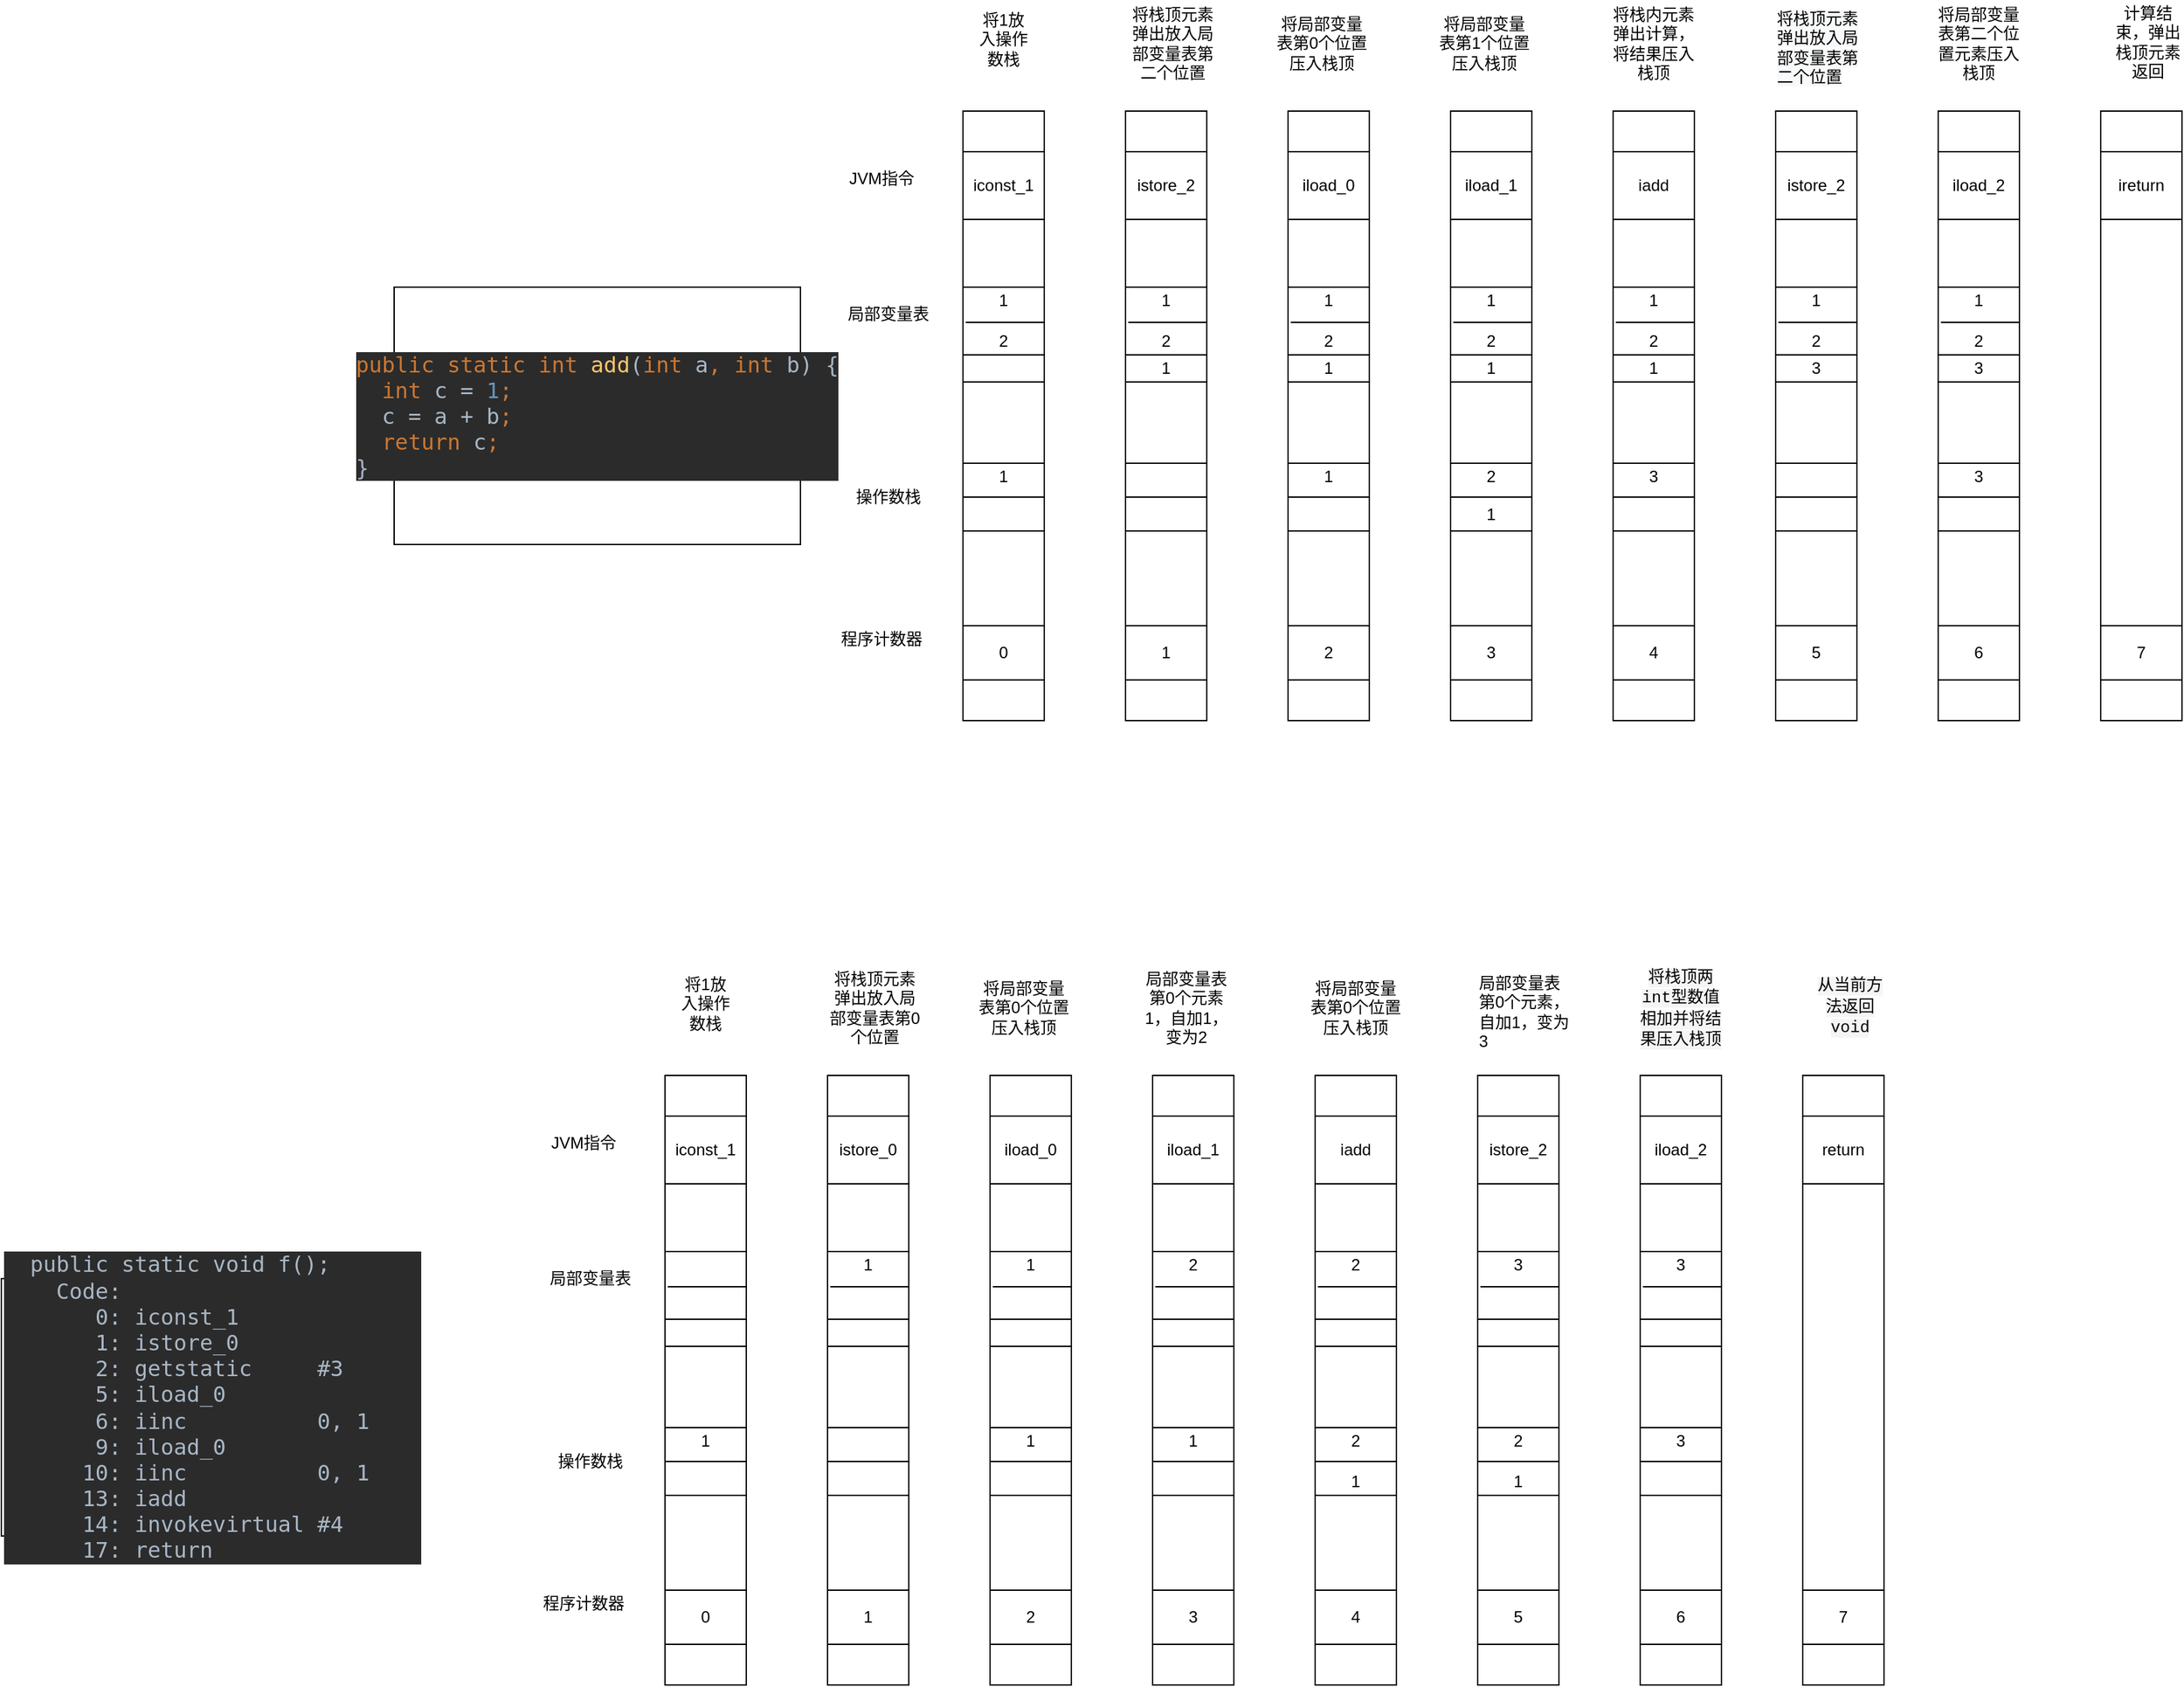 <mxfile version="14.7.3" type="github">
  <diagram id="mXUCKLriqm6c5LfgHELx" name="Page-1">
    <mxGraphModel dx="2247" dy="1971" grid="1" gridSize="10" guides="1" tooltips="1" connect="1" arrows="1" fold="1" page="1" pageScale="1" pageWidth="827" pageHeight="1169" math="0" shadow="0">
      <root>
        <mxCell id="0" />
        <mxCell id="1" parent="0" />
        <mxCell id="AT-jJHjvUqjgdFzJRjXF-1" value="" style="rounded=0;whiteSpace=wrap;html=1;" parent="1" vertex="1">
          <mxGeometry x="200" y="60" width="60" height="450" as="geometry" />
        </mxCell>
        <mxCell id="AT-jJHjvUqjgdFzJRjXF-9" value="&lt;pre style=&quot;background-color: rgb(43 , 43 , 43) ; font-family: &amp;#34;jetbrains mono&amp;#34; , monospace ; font-size: 12pt&quot;&gt;&lt;span style=&quot;color: rgb(204 , 120 , 50)&quot;&gt;public static int &lt;/span&gt;&lt;span style=&quot;color: rgb(255 , 198 , 109)&quot;&gt;add&lt;/span&gt;&lt;font color=&quot;#a9b7c6&quot;&gt;(&lt;/font&gt;&lt;span style=&quot;color: rgb(204 , 120 , 50)&quot;&gt;int &lt;/span&gt;&lt;font color=&quot;#a9b7c6&quot;&gt;a&lt;/font&gt;&lt;span style=&quot;color: rgb(204 , 120 , 50)&quot;&gt;, int &lt;/span&gt;&lt;font color=&quot;#a9b7c6&quot;&gt;b) {&lt;br&gt;&lt;/font&gt;&lt;div style=&quot;text-align: left&quot;&gt;&lt;span style=&quot;color: rgb(204 , 120 , 50) ; font-size: 12pt ; white-space: normal&quot;&gt;&amp;nbsp; int &lt;/span&gt;&lt;span style=&quot;font-size: 12pt ; white-space: normal&quot;&gt;&lt;font color=&quot;#a9b7c6&quot;&gt;c = &lt;/font&gt;&lt;font color=&quot;#6897bb&quot;&gt;1&lt;/font&gt;&lt;/span&gt;&lt;span style=&quot;color: rgb(204 , 120 , 50) ; font-size: 12pt ; white-space: normal&quot;&gt;;&lt;/span&gt;&lt;/div&gt;&lt;span style=&quot;color: rgb(204 , 120 , 50)&quot;&gt;&lt;div style=&quot;text-align: left&quot;&gt;&lt;span style=&quot;font-size: 12pt ; white-space: normal&quot;&gt;&lt;/span&gt;&lt;span style=&quot;color: rgb(169 , 183 , 198) ; font-size: 12pt ; white-space: normal&quot;&gt;&amp;nbsp; c = a + b&lt;/span&gt;&lt;span style=&quot;font-size: 12pt ; white-space: normal&quot;&gt;;&lt;/span&gt;&lt;/div&gt;&lt;/span&gt;&lt;span style=&quot;color: rgb(204 , 120 , 50)&quot;&gt;&lt;div style=&quot;text-align: left&quot;&gt;&lt;span style=&quot;font-size: 12pt ; white-space: normal ; color: rgb(169 , 183 , 198)&quot;&gt;&lt;span style=&quot;color: #cc7832&quot;&gt;&amp;nbsp; return &lt;/span&gt;c&lt;/span&gt;&lt;font color=&quot;#cc7832&quot; style=&quot;font-size: 12pt ; white-space: normal&quot;&gt;;&lt;/font&gt;&lt;/div&gt;&lt;div style=&quot;text-align: left&quot;&gt;&lt;font color=&quot;#a9b7c6&quot; style=&quot;font-size: 12pt ; white-space: normal&quot;&gt;}&lt;/font&gt;&lt;/div&gt;&lt;/span&gt;&lt;/pre&gt;" style="rounded=0;whiteSpace=wrap;html=1;" parent="1" vertex="1">
          <mxGeometry x="-220" y="190" width="300" height="190" as="geometry" />
        </mxCell>
        <mxCell id="AT-jJHjvUqjgdFzJRjXF-10" value="JVM指令" style="text;html=1;strokeColor=none;fillColor=none;align=center;verticalAlign=middle;whiteSpace=wrap;rounded=0;" parent="1" vertex="1">
          <mxGeometry x="110" y="100" width="60" height="20" as="geometry" />
        </mxCell>
        <mxCell id="AT-jJHjvUqjgdFzJRjXF-11" value="局部变量表" style="text;html=1;strokeColor=none;fillColor=none;align=center;verticalAlign=middle;whiteSpace=wrap;rounded=0;" parent="1" vertex="1">
          <mxGeometry x="110" y="200" width="70" height="20" as="geometry" />
        </mxCell>
        <mxCell id="AT-jJHjvUqjgdFzJRjXF-12" value="操作数栈" style="text;html=1;strokeColor=none;fillColor=none;align=center;verticalAlign=middle;whiteSpace=wrap;rounded=0;" parent="1" vertex="1">
          <mxGeometry x="110" y="335" width="70" height="20" as="geometry" />
        </mxCell>
        <mxCell id="AT-jJHjvUqjgdFzJRjXF-13" value="程序计数器" style="text;html=1;strokeColor=none;fillColor=none;align=center;verticalAlign=middle;whiteSpace=wrap;rounded=0;" parent="1" vertex="1">
          <mxGeometry x="105" y="440" width="70" height="20" as="geometry" />
        </mxCell>
        <mxCell id="AT-jJHjvUqjgdFzJRjXF-15" value="iconst_1" style="rounded=0;whiteSpace=wrap;html=1;" parent="1" vertex="1">
          <mxGeometry x="200" y="90" width="60" height="50" as="geometry" />
        </mxCell>
        <mxCell id="AT-jJHjvUqjgdFzJRjXF-16" value="" style="rounded=0;whiteSpace=wrap;html=1;" parent="1" vertex="1">
          <mxGeometry x="200" y="320" width="60" height="50" as="geometry" />
        </mxCell>
        <mxCell id="AT-jJHjvUqjgdFzJRjXF-17" value="" style="endArrow=none;html=1;exitX=0;exitY=0.5;exitDx=0;exitDy=0;entryX=1;entryY=0.5;entryDx=0;entryDy=0;" parent="1" source="AT-jJHjvUqjgdFzJRjXF-16" target="AT-jJHjvUqjgdFzJRjXF-16" edge="1">
          <mxGeometry width="50" height="50" relative="1" as="geometry">
            <mxPoint x="-30" y="500" as="sourcePoint" />
            <mxPoint x="20" y="450" as="targetPoint" />
          </mxGeometry>
        </mxCell>
        <mxCell id="AT-jJHjvUqjgdFzJRjXF-18" value="0" style="rounded=0;whiteSpace=wrap;html=1;" parent="1" vertex="1">
          <mxGeometry x="200" y="440" width="60" height="40" as="geometry" />
        </mxCell>
        <mxCell id="AT-jJHjvUqjgdFzJRjXF-21" value="" style="rounded=0;whiteSpace=wrap;html=1;" parent="1" vertex="1">
          <mxGeometry x="200" y="190" width="60" height="70" as="geometry" />
        </mxCell>
        <mxCell id="AT-jJHjvUqjgdFzJRjXF-23" value="1" style="text;html=1;strokeColor=none;fillColor=none;align=center;verticalAlign=middle;whiteSpace=wrap;rounded=0;" parent="1" vertex="1">
          <mxGeometry x="210" y="320" width="40" height="20" as="geometry" />
        </mxCell>
        <mxCell id="3ay6UAlux8P0Uh6I4l5S-71" value="" style="endArrow=none;html=1;" parent="1" edge="1">
          <mxGeometry width="50" height="50" relative="1" as="geometry">
            <mxPoint x="260" y="216" as="sourcePoint" />
            <mxPoint x="202" y="216" as="targetPoint" />
          </mxGeometry>
        </mxCell>
        <mxCell id="3ay6UAlux8P0Uh6I4l5S-72" value="" style="endArrow=none;html=1;" parent="1" edge="1">
          <mxGeometry width="50" height="50" relative="1" as="geometry">
            <mxPoint x="260" y="240" as="sourcePoint" />
            <mxPoint x="200" y="240" as="targetPoint" />
          </mxGeometry>
        </mxCell>
        <mxCell id="3ay6UAlux8P0Uh6I4l5S-73" value="1" style="text;html=1;strokeColor=none;fillColor=none;align=center;verticalAlign=middle;whiteSpace=wrap;rounded=0;" parent="1" vertex="1">
          <mxGeometry x="210" y="190" width="40" height="20" as="geometry" />
        </mxCell>
        <mxCell id="3ay6UAlux8P0Uh6I4l5S-74" value="2" style="text;html=1;strokeColor=none;fillColor=none;align=center;verticalAlign=middle;whiteSpace=wrap;rounded=0;" parent="1" vertex="1">
          <mxGeometry x="210" y="220" width="40" height="20" as="geometry" />
        </mxCell>
        <mxCell id="3ay6UAlux8P0Uh6I4l5S-75" value="" style="rounded=0;whiteSpace=wrap;html=1;" parent="1" vertex="1">
          <mxGeometry x="320" y="60" width="60" height="450" as="geometry" />
        </mxCell>
        <mxCell id="3ay6UAlux8P0Uh6I4l5S-76" value="istore_2" style="rounded=0;whiteSpace=wrap;html=1;" parent="1" vertex="1">
          <mxGeometry x="320" y="90" width="60" height="50" as="geometry" />
        </mxCell>
        <mxCell id="3ay6UAlux8P0Uh6I4l5S-77" value="" style="rounded=0;whiteSpace=wrap;html=1;" parent="1" vertex="1">
          <mxGeometry x="320" y="320" width="60" height="50" as="geometry" />
        </mxCell>
        <mxCell id="3ay6UAlux8P0Uh6I4l5S-78" value="" style="endArrow=none;html=1;exitX=0;exitY=0.5;exitDx=0;exitDy=0;entryX=1;entryY=0.5;entryDx=0;entryDy=0;" parent="1" source="3ay6UAlux8P0Uh6I4l5S-77" target="3ay6UAlux8P0Uh6I4l5S-77" edge="1">
          <mxGeometry width="50" height="50" relative="1" as="geometry">
            <mxPoint x="90" y="500" as="sourcePoint" />
            <mxPoint x="140" y="450" as="targetPoint" />
          </mxGeometry>
        </mxCell>
        <mxCell id="3ay6UAlux8P0Uh6I4l5S-79" value="1" style="rounded=0;whiteSpace=wrap;html=1;" parent="1" vertex="1">
          <mxGeometry x="320" y="440" width="60" height="40" as="geometry" />
        </mxCell>
        <mxCell id="3ay6UAlux8P0Uh6I4l5S-80" value="" style="rounded=0;whiteSpace=wrap;html=1;" parent="1" vertex="1">
          <mxGeometry x="320" y="190" width="60" height="70" as="geometry" />
        </mxCell>
        <mxCell id="3ay6UAlux8P0Uh6I4l5S-82" value="" style="endArrow=none;html=1;" parent="1" edge="1">
          <mxGeometry width="50" height="50" relative="1" as="geometry">
            <mxPoint x="380" y="216" as="sourcePoint" />
            <mxPoint x="322" y="216" as="targetPoint" />
          </mxGeometry>
        </mxCell>
        <mxCell id="3ay6UAlux8P0Uh6I4l5S-83" value="" style="endArrow=none;html=1;" parent="1" edge="1">
          <mxGeometry width="50" height="50" relative="1" as="geometry">
            <mxPoint x="380" y="240" as="sourcePoint" />
            <mxPoint x="320" y="240" as="targetPoint" />
          </mxGeometry>
        </mxCell>
        <mxCell id="3ay6UAlux8P0Uh6I4l5S-84" value="1" style="text;html=1;strokeColor=none;fillColor=none;align=center;verticalAlign=middle;whiteSpace=wrap;rounded=0;" parent="1" vertex="1">
          <mxGeometry x="330" y="190" width="40" height="20" as="geometry" />
        </mxCell>
        <mxCell id="3ay6UAlux8P0Uh6I4l5S-85" value="2" style="text;html=1;strokeColor=none;fillColor=none;align=center;verticalAlign=middle;whiteSpace=wrap;rounded=0;" parent="1" vertex="1">
          <mxGeometry x="330" y="220" width="40" height="20" as="geometry" />
        </mxCell>
        <mxCell id="3ay6UAlux8P0Uh6I4l5S-86" value="" style="rounded=0;whiteSpace=wrap;html=1;" parent="1" vertex="1">
          <mxGeometry x="440" y="60" width="60" height="450" as="geometry" />
        </mxCell>
        <mxCell id="3ay6UAlux8P0Uh6I4l5S-87" value="iload_0" style="rounded=0;whiteSpace=wrap;html=1;" parent="1" vertex="1">
          <mxGeometry x="440" y="90" width="60" height="50" as="geometry" />
        </mxCell>
        <mxCell id="3ay6UAlux8P0Uh6I4l5S-88" value="" style="rounded=0;whiteSpace=wrap;html=1;" parent="1" vertex="1">
          <mxGeometry x="440" y="320" width="60" height="50" as="geometry" />
        </mxCell>
        <mxCell id="3ay6UAlux8P0Uh6I4l5S-89" value="" style="endArrow=none;html=1;exitX=0;exitY=0.5;exitDx=0;exitDy=0;entryX=1;entryY=0.5;entryDx=0;entryDy=0;" parent="1" source="3ay6UAlux8P0Uh6I4l5S-88" target="3ay6UAlux8P0Uh6I4l5S-88" edge="1">
          <mxGeometry width="50" height="50" relative="1" as="geometry">
            <mxPoint x="210" y="500" as="sourcePoint" />
            <mxPoint x="260" y="450" as="targetPoint" />
          </mxGeometry>
        </mxCell>
        <mxCell id="3ay6UAlux8P0Uh6I4l5S-90" value="2" style="rounded=0;whiteSpace=wrap;html=1;" parent="1" vertex="1">
          <mxGeometry x="440" y="440" width="60" height="40" as="geometry" />
        </mxCell>
        <mxCell id="3ay6UAlux8P0Uh6I4l5S-91" value="" style="rounded=0;whiteSpace=wrap;html=1;" parent="1" vertex="1">
          <mxGeometry x="440" y="190" width="60" height="70" as="geometry" />
        </mxCell>
        <mxCell id="3ay6UAlux8P0Uh6I4l5S-92" value="1" style="text;html=1;strokeColor=none;fillColor=none;align=center;verticalAlign=middle;whiteSpace=wrap;rounded=0;" parent="1" vertex="1">
          <mxGeometry x="450" y="320" width="40" height="20" as="geometry" />
        </mxCell>
        <mxCell id="3ay6UAlux8P0Uh6I4l5S-93" value="" style="endArrow=none;html=1;" parent="1" edge="1">
          <mxGeometry width="50" height="50" relative="1" as="geometry">
            <mxPoint x="500" y="216" as="sourcePoint" />
            <mxPoint x="442" y="216" as="targetPoint" />
          </mxGeometry>
        </mxCell>
        <mxCell id="3ay6UAlux8P0Uh6I4l5S-94" value="" style="endArrow=none;html=1;" parent="1" edge="1">
          <mxGeometry width="50" height="50" relative="1" as="geometry">
            <mxPoint x="500" y="240" as="sourcePoint" />
            <mxPoint x="440" y="240" as="targetPoint" />
          </mxGeometry>
        </mxCell>
        <mxCell id="3ay6UAlux8P0Uh6I4l5S-96" value="2" style="text;html=1;strokeColor=none;fillColor=none;align=center;verticalAlign=middle;whiteSpace=wrap;rounded=0;" parent="1" vertex="1">
          <mxGeometry x="450" y="220" width="40" height="20" as="geometry" />
        </mxCell>
        <mxCell id="3ay6UAlux8P0Uh6I4l5S-97" value="" style="rounded=0;whiteSpace=wrap;html=1;" parent="1" vertex="1">
          <mxGeometry x="560" y="60" width="60" height="450" as="geometry" />
        </mxCell>
        <mxCell id="3ay6UAlux8P0Uh6I4l5S-98" value="iload_1" style="rounded=0;whiteSpace=wrap;html=1;" parent="1" vertex="1">
          <mxGeometry x="560" y="90" width="60" height="50" as="geometry" />
        </mxCell>
        <mxCell id="3ay6UAlux8P0Uh6I4l5S-99" value="" style="rounded=0;whiteSpace=wrap;html=1;" parent="1" vertex="1">
          <mxGeometry x="560" y="320" width="60" height="50" as="geometry" />
        </mxCell>
        <mxCell id="3ay6UAlux8P0Uh6I4l5S-100" value="" style="endArrow=none;html=1;exitX=0;exitY=0.5;exitDx=0;exitDy=0;entryX=1;entryY=0.5;entryDx=0;entryDy=0;" parent="1" source="3ay6UAlux8P0Uh6I4l5S-99" target="3ay6UAlux8P0Uh6I4l5S-99" edge="1">
          <mxGeometry width="50" height="50" relative="1" as="geometry">
            <mxPoint x="330" y="500" as="sourcePoint" />
            <mxPoint x="380" y="450" as="targetPoint" />
          </mxGeometry>
        </mxCell>
        <mxCell id="3ay6UAlux8P0Uh6I4l5S-101" value="3" style="rounded=0;whiteSpace=wrap;html=1;" parent="1" vertex="1">
          <mxGeometry x="560" y="440" width="60" height="40" as="geometry" />
        </mxCell>
        <mxCell id="3ay6UAlux8P0Uh6I4l5S-102" value="" style="rounded=0;whiteSpace=wrap;html=1;" parent="1" vertex="1">
          <mxGeometry x="560" y="190" width="60" height="70" as="geometry" />
        </mxCell>
        <mxCell id="3ay6UAlux8P0Uh6I4l5S-103" value="2" style="text;html=1;strokeColor=none;fillColor=none;align=center;verticalAlign=middle;whiteSpace=wrap;rounded=0;" parent="1" vertex="1">
          <mxGeometry x="570" y="320" width="40" height="20" as="geometry" />
        </mxCell>
        <mxCell id="3ay6UAlux8P0Uh6I4l5S-104" value="" style="endArrow=none;html=1;" parent="1" edge="1">
          <mxGeometry width="50" height="50" relative="1" as="geometry">
            <mxPoint x="620" y="216" as="sourcePoint" />
            <mxPoint x="562" y="216" as="targetPoint" />
          </mxGeometry>
        </mxCell>
        <mxCell id="3ay6UAlux8P0Uh6I4l5S-105" value="" style="endArrow=none;html=1;" parent="1" edge="1">
          <mxGeometry width="50" height="50" relative="1" as="geometry">
            <mxPoint x="620" y="240" as="sourcePoint" />
            <mxPoint x="560" y="240" as="targetPoint" />
          </mxGeometry>
        </mxCell>
        <mxCell id="3ay6UAlux8P0Uh6I4l5S-106" value="1" style="text;html=1;strokeColor=none;fillColor=none;align=center;verticalAlign=middle;whiteSpace=wrap;rounded=0;" parent="1" vertex="1">
          <mxGeometry x="570" y="190" width="40" height="20" as="geometry" />
        </mxCell>
        <mxCell id="3ay6UAlux8P0Uh6I4l5S-107" value="2" style="text;html=1;strokeColor=none;fillColor=none;align=center;verticalAlign=middle;whiteSpace=wrap;rounded=0;" parent="1" vertex="1">
          <mxGeometry x="570" y="220" width="40" height="20" as="geometry" />
        </mxCell>
        <mxCell id="3ay6UAlux8P0Uh6I4l5S-108" value="" style="rounded=0;whiteSpace=wrap;html=1;" parent="1" vertex="1">
          <mxGeometry x="680" y="60" width="60" height="450" as="geometry" />
        </mxCell>
        <mxCell id="3ay6UAlux8P0Uh6I4l5S-109" value="iadd" style="rounded=0;whiteSpace=wrap;html=1;" parent="1" vertex="1">
          <mxGeometry x="680" y="90" width="60" height="50" as="geometry" />
        </mxCell>
        <mxCell id="3ay6UAlux8P0Uh6I4l5S-110" value="" style="rounded=0;whiteSpace=wrap;html=1;" parent="1" vertex="1">
          <mxGeometry x="680" y="320" width="60" height="50" as="geometry" />
        </mxCell>
        <mxCell id="3ay6UAlux8P0Uh6I4l5S-111" value="" style="endArrow=none;html=1;exitX=0;exitY=0.5;exitDx=0;exitDy=0;entryX=1;entryY=0.5;entryDx=0;entryDy=0;" parent="1" source="3ay6UAlux8P0Uh6I4l5S-110" target="3ay6UAlux8P0Uh6I4l5S-110" edge="1">
          <mxGeometry width="50" height="50" relative="1" as="geometry">
            <mxPoint x="450" y="500" as="sourcePoint" />
            <mxPoint x="500" y="450" as="targetPoint" />
          </mxGeometry>
        </mxCell>
        <mxCell id="3ay6UAlux8P0Uh6I4l5S-112" value="4" style="rounded=0;whiteSpace=wrap;html=1;" parent="1" vertex="1">
          <mxGeometry x="680" y="440" width="60" height="40" as="geometry" />
        </mxCell>
        <mxCell id="3ay6UAlux8P0Uh6I4l5S-113" value="" style="rounded=0;whiteSpace=wrap;html=1;" parent="1" vertex="1">
          <mxGeometry x="680" y="190" width="60" height="70" as="geometry" />
        </mxCell>
        <mxCell id="3ay6UAlux8P0Uh6I4l5S-114" value="3" style="text;html=1;strokeColor=none;fillColor=none;align=center;verticalAlign=middle;whiteSpace=wrap;rounded=0;" parent="1" vertex="1">
          <mxGeometry x="690" y="320" width="40" height="20" as="geometry" />
        </mxCell>
        <mxCell id="3ay6UAlux8P0Uh6I4l5S-115" value="" style="endArrow=none;html=1;" parent="1" edge="1">
          <mxGeometry width="50" height="50" relative="1" as="geometry">
            <mxPoint x="740" y="216" as="sourcePoint" />
            <mxPoint x="682" y="216" as="targetPoint" />
          </mxGeometry>
        </mxCell>
        <mxCell id="3ay6UAlux8P0Uh6I4l5S-116" value="" style="endArrow=none;html=1;" parent="1" edge="1">
          <mxGeometry width="50" height="50" relative="1" as="geometry">
            <mxPoint x="740" y="240" as="sourcePoint" />
            <mxPoint x="680" y="240" as="targetPoint" />
          </mxGeometry>
        </mxCell>
        <mxCell id="3ay6UAlux8P0Uh6I4l5S-117" value="1" style="text;html=1;strokeColor=none;fillColor=none;align=center;verticalAlign=middle;whiteSpace=wrap;rounded=0;" parent="1" vertex="1">
          <mxGeometry x="690" y="190" width="40" height="20" as="geometry" />
        </mxCell>
        <mxCell id="3ay6UAlux8P0Uh6I4l5S-118" value="2" style="text;html=1;strokeColor=none;fillColor=none;align=center;verticalAlign=middle;whiteSpace=wrap;rounded=0;" parent="1" vertex="1">
          <mxGeometry x="690" y="220" width="40" height="20" as="geometry" />
        </mxCell>
        <mxCell id="3ay6UAlux8P0Uh6I4l5S-119" value="" style="rounded=0;whiteSpace=wrap;html=1;" parent="1" vertex="1">
          <mxGeometry x="800" y="60" width="60" height="450" as="geometry" />
        </mxCell>
        <mxCell id="3ay6UAlux8P0Uh6I4l5S-120" value="istore_2" style="rounded=0;whiteSpace=wrap;html=1;" parent="1" vertex="1">
          <mxGeometry x="800" y="90" width="60" height="50" as="geometry" />
        </mxCell>
        <mxCell id="3ay6UAlux8P0Uh6I4l5S-121" value="" style="rounded=0;whiteSpace=wrap;html=1;" parent="1" vertex="1">
          <mxGeometry x="800" y="320" width="60" height="50" as="geometry" />
        </mxCell>
        <mxCell id="3ay6UAlux8P0Uh6I4l5S-122" value="" style="endArrow=none;html=1;exitX=0;exitY=0.5;exitDx=0;exitDy=0;entryX=1;entryY=0.5;entryDx=0;entryDy=0;" parent="1" source="3ay6UAlux8P0Uh6I4l5S-121" target="3ay6UAlux8P0Uh6I4l5S-121" edge="1">
          <mxGeometry width="50" height="50" relative="1" as="geometry">
            <mxPoint x="570" y="500" as="sourcePoint" />
            <mxPoint x="620" y="450" as="targetPoint" />
          </mxGeometry>
        </mxCell>
        <mxCell id="3ay6UAlux8P0Uh6I4l5S-123" value="5" style="rounded=0;whiteSpace=wrap;html=1;" parent="1" vertex="1">
          <mxGeometry x="800" y="440" width="60" height="40" as="geometry" />
        </mxCell>
        <mxCell id="3ay6UAlux8P0Uh6I4l5S-124" value="" style="rounded=0;whiteSpace=wrap;html=1;" parent="1" vertex="1">
          <mxGeometry x="800" y="190" width="60" height="70" as="geometry" />
        </mxCell>
        <mxCell id="3ay6UAlux8P0Uh6I4l5S-125" value="3" style="text;html=1;strokeColor=none;fillColor=none;align=center;verticalAlign=middle;whiteSpace=wrap;rounded=0;" parent="1" vertex="1">
          <mxGeometry x="810" y="240" width="40" height="20" as="geometry" />
        </mxCell>
        <mxCell id="3ay6UAlux8P0Uh6I4l5S-126" value="" style="endArrow=none;html=1;" parent="1" edge="1">
          <mxGeometry width="50" height="50" relative="1" as="geometry">
            <mxPoint x="860" y="216" as="sourcePoint" />
            <mxPoint x="802" y="216" as="targetPoint" />
          </mxGeometry>
        </mxCell>
        <mxCell id="3ay6UAlux8P0Uh6I4l5S-127" value="" style="endArrow=none;html=1;" parent="1" edge="1">
          <mxGeometry width="50" height="50" relative="1" as="geometry">
            <mxPoint x="860" y="240" as="sourcePoint" />
            <mxPoint x="800" y="240" as="targetPoint" />
          </mxGeometry>
        </mxCell>
        <mxCell id="3ay6UAlux8P0Uh6I4l5S-128" value="1" style="text;html=1;strokeColor=none;fillColor=none;align=center;verticalAlign=middle;whiteSpace=wrap;rounded=0;" parent="1" vertex="1">
          <mxGeometry x="810" y="190" width="40" height="20" as="geometry" />
        </mxCell>
        <mxCell id="3ay6UAlux8P0Uh6I4l5S-129" value="2" style="text;html=1;strokeColor=none;fillColor=none;align=center;verticalAlign=middle;whiteSpace=wrap;rounded=0;" parent="1" vertex="1">
          <mxGeometry x="810" y="220" width="40" height="20" as="geometry" />
        </mxCell>
        <mxCell id="3ay6UAlux8P0Uh6I4l5S-130" value="" style="rounded=0;whiteSpace=wrap;html=1;" parent="1" vertex="1">
          <mxGeometry x="920" y="60" width="60" height="450" as="geometry" />
        </mxCell>
        <mxCell id="3ay6UAlux8P0Uh6I4l5S-131" value="iload_2" style="rounded=0;whiteSpace=wrap;html=1;" parent="1" vertex="1">
          <mxGeometry x="920" y="90" width="60" height="50" as="geometry" />
        </mxCell>
        <mxCell id="3ay6UAlux8P0Uh6I4l5S-132" value="" style="rounded=0;whiteSpace=wrap;html=1;" parent="1" vertex="1">
          <mxGeometry x="920" y="320" width="60" height="50" as="geometry" />
        </mxCell>
        <mxCell id="3ay6UAlux8P0Uh6I4l5S-133" value="" style="endArrow=none;html=1;exitX=0;exitY=0.5;exitDx=0;exitDy=0;entryX=1;entryY=0.5;entryDx=0;entryDy=0;" parent="1" source="3ay6UAlux8P0Uh6I4l5S-132" target="3ay6UAlux8P0Uh6I4l5S-132" edge="1">
          <mxGeometry width="50" height="50" relative="1" as="geometry">
            <mxPoint x="690" y="500" as="sourcePoint" />
            <mxPoint x="740" y="450" as="targetPoint" />
          </mxGeometry>
        </mxCell>
        <mxCell id="3ay6UAlux8P0Uh6I4l5S-134" value="6" style="rounded=0;whiteSpace=wrap;html=1;" parent="1" vertex="1">
          <mxGeometry x="920" y="440" width="60" height="40" as="geometry" />
        </mxCell>
        <mxCell id="3ay6UAlux8P0Uh6I4l5S-135" value="" style="rounded=0;whiteSpace=wrap;html=1;" parent="1" vertex="1">
          <mxGeometry x="920" y="190" width="60" height="70" as="geometry" />
        </mxCell>
        <mxCell id="3ay6UAlux8P0Uh6I4l5S-136" value="3" style="text;html=1;strokeColor=none;fillColor=none;align=center;verticalAlign=middle;whiteSpace=wrap;rounded=0;" parent="1" vertex="1">
          <mxGeometry x="930" y="320" width="40" height="20" as="geometry" />
        </mxCell>
        <mxCell id="3ay6UAlux8P0Uh6I4l5S-137" value="" style="endArrow=none;html=1;" parent="1" edge="1">
          <mxGeometry width="50" height="50" relative="1" as="geometry">
            <mxPoint x="980" y="216" as="sourcePoint" />
            <mxPoint x="922" y="216" as="targetPoint" />
          </mxGeometry>
        </mxCell>
        <mxCell id="3ay6UAlux8P0Uh6I4l5S-138" value="" style="endArrow=none;html=1;" parent="1" edge="1">
          <mxGeometry width="50" height="50" relative="1" as="geometry">
            <mxPoint x="980" y="240" as="sourcePoint" />
            <mxPoint x="920" y="240" as="targetPoint" />
          </mxGeometry>
        </mxCell>
        <mxCell id="3ay6UAlux8P0Uh6I4l5S-139" value="1" style="text;html=1;strokeColor=none;fillColor=none;align=center;verticalAlign=middle;whiteSpace=wrap;rounded=0;" parent="1" vertex="1">
          <mxGeometry x="930" y="190" width="40" height="20" as="geometry" />
        </mxCell>
        <mxCell id="3ay6UAlux8P0Uh6I4l5S-140" value="2" style="text;html=1;strokeColor=none;fillColor=none;align=center;verticalAlign=middle;whiteSpace=wrap;rounded=0;" parent="1" vertex="1">
          <mxGeometry x="930" y="220" width="40" height="20" as="geometry" />
        </mxCell>
        <mxCell id="3ay6UAlux8P0Uh6I4l5S-141" value="" style="rounded=0;whiteSpace=wrap;html=1;" parent="1" vertex="1">
          <mxGeometry x="1040" y="60" width="60" height="450" as="geometry" />
        </mxCell>
        <mxCell id="3ay6UAlux8P0Uh6I4l5S-142" value="ireturn" style="rounded=0;whiteSpace=wrap;html=1;" parent="1" vertex="1">
          <mxGeometry x="1040" y="90" width="60" height="50" as="geometry" />
        </mxCell>
        <mxCell id="3ay6UAlux8P0Uh6I4l5S-145" value="7" style="rounded=0;whiteSpace=wrap;html=1;" parent="1" vertex="1">
          <mxGeometry x="1040" y="440" width="60" height="40" as="geometry" />
        </mxCell>
        <mxCell id="3ay6UAlux8P0Uh6I4l5S-152" value="1" style="text;html=1;strokeColor=none;fillColor=none;align=center;verticalAlign=middle;whiteSpace=wrap;rounded=0;" parent="1" vertex="1">
          <mxGeometry x="330" y="240" width="40" height="20" as="geometry" />
        </mxCell>
        <mxCell id="3ay6UAlux8P0Uh6I4l5S-153" value="1" style="text;html=1;strokeColor=none;fillColor=none;align=center;verticalAlign=middle;whiteSpace=wrap;rounded=0;" parent="1" vertex="1">
          <mxGeometry x="450" y="240" width="40" height="20" as="geometry" />
        </mxCell>
        <mxCell id="3ay6UAlux8P0Uh6I4l5S-154" value="1" style="text;html=1;strokeColor=none;fillColor=none;align=center;verticalAlign=middle;whiteSpace=wrap;rounded=0;" parent="1" vertex="1">
          <mxGeometry x="450" y="190" width="40" height="20" as="geometry" />
        </mxCell>
        <mxCell id="3ay6UAlux8P0Uh6I4l5S-155" value="1" style="text;html=1;strokeColor=none;fillColor=none;align=center;verticalAlign=middle;whiteSpace=wrap;rounded=0;" parent="1" vertex="1">
          <mxGeometry x="570" y="348" width="40" height="20" as="geometry" />
        </mxCell>
        <mxCell id="3ay6UAlux8P0Uh6I4l5S-156" value="1" style="text;html=1;strokeColor=none;fillColor=none;align=center;verticalAlign=middle;whiteSpace=wrap;rounded=0;" parent="1" vertex="1">
          <mxGeometry x="570" y="240" width="40" height="20" as="geometry" />
        </mxCell>
        <mxCell id="3ay6UAlux8P0Uh6I4l5S-157" value="1" style="text;html=1;strokeColor=none;fillColor=none;align=center;verticalAlign=middle;whiteSpace=wrap;rounded=0;" parent="1" vertex="1">
          <mxGeometry x="690" y="240" width="40" height="20" as="geometry" />
        </mxCell>
        <mxCell id="3ay6UAlux8P0Uh6I4l5S-158" value="3" style="text;html=1;strokeColor=none;fillColor=none;align=center;verticalAlign=middle;whiteSpace=wrap;rounded=0;" parent="1" vertex="1">
          <mxGeometry x="930" y="240" width="40" height="20" as="geometry" />
        </mxCell>
        <mxCell id="3ay6UAlux8P0Uh6I4l5S-159" value="将1放入操作数栈" style="text;html=1;strokeColor=none;fillColor=none;align=center;verticalAlign=middle;whiteSpace=wrap;rounded=0;" parent="1" vertex="1">
          <mxGeometry x="210" y="-3" width="40" height="20" as="geometry" />
        </mxCell>
        <mxCell id="3ay6UAlux8P0Uh6I4l5S-160" value="将栈顶元素弹出放入局部变量表第二个位置" style="text;html=1;strokeColor=none;fillColor=none;align=center;verticalAlign=middle;whiteSpace=wrap;rounded=0;" parent="1" vertex="1">
          <mxGeometry x="320" width="70" height="20" as="geometry" />
        </mxCell>
        <mxCell id="3ay6UAlux8P0Uh6I4l5S-162" value="将局部变量表第0个位置压入栈顶" style="text;html=1;strokeColor=none;fillColor=none;align=center;verticalAlign=middle;whiteSpace=wrap;rounded=0;" parent="1" vertex="1">
          <mxGeometry x="430" width="70" height="20" as="geometry" />
        </mxCell>
        <mxCell id="3ay6UAlux8P0Uh6I4l5S-163" value="将局部变量表第1个位置压入栈顶" style="text;html=1;strokeColor=none;fillColor=none;align=center;verticalAlign=middle;whiteSpace=wrap;rounded=0;" parent="1" vertex="1">
          <mxGeometry x="550" width="70" height="20" as="geometry" />
        </mxCell>
        <mxCell id="3ay6UAlux8P0Uh6I4l5S-164" value="将栈内元素弹出计算，将结果压入栈顶" style="text;html=1;strokeColor=none;fillColor=none;align=center;verticalAlign=middle;whiteSpace=wrap;rounded=0;" parent="1" vertex="1">
          <mxGeometry x="675" width="70" height="20" as="geometry" />
        </mxCell>
        <mxCell id="3ay6UAlux8P0Uh6I4l5S-165" value="&lt;span style=&quot;color: rgb(0 , 0 , 0) ; font-family: &amp;#34;helvetica&amp;#34; ; font-size: 12px ; font-style: normal ; font-weight: 400 ; letter-spacing: normal ; text-align: center ; text-indent: 0px ; text-transform: none ; word-spacing: 0px ; background-color: rgb(248 , 249 , 250) ; display: inline ; float: none&quot;&gt;将栈顶元素弹出放入局部变量表第二个位置&lt;/span&gt;" style="text;whiteSpace=wrap;html=1;" parent="1" vertex="1">
          <mxGeometry x="799" y="-22" width="70" height="30" as="geometry" />
        </mxCell>
        <mxCell id="3ay6UAlux8P0Uh6I4l5S-166" value="将局部变量表第二个位置元素压入栈顶" style="text;html=1;strokeColor=none;fillColor=none;align=center;verticalAlign=middle;whiteSpace=wrap;rounded=0;" parent="1" vertex="1">
          <mxGeometry x="915" width="70" height="20" as="geometry" />
        </mxCell>
        <mxCell id="3ay6UAlux8P0Uh6I4l5S-168" value="计算结束，弹出栈顶元素返回" style="text;html=1;strokeColor=none;fillColor=none;align=center;verticalAlign=middle;whiteSpace=wrap;rounded=0;" parent="1" vertex="1">
          <mxGeometry x="1050" y="-3" width="50" height="23" as="geometry" />
        </mxCell>
        <mxCell id="HpZij8EXH9R002bbaFTQ-101" value="" style="rounded=0;whiteSpace=wrap;html=1;" vertex="1" parent="1">
          <mxGeometry x="-20" y="772" width="60" height="450" as="geometry" />
        </mxCell>
        <mxCell id="HpZij8EXH9R002bbaFTQ-102" value="&lt;pre style=&quot;background-color: rgb(43 , 43 , 43)&quot;&gt;&lt;pre&gt;&lt;font color=&quot;#a9b7c6&quot; face=&quot;jetbrains mono, monospace&quot;&gt;&lt;span style=&quot;font-size: 16px&quot;&gt;  public static void f();&lt;br&gt;    Code:&lt;br&gt;       0: iconst_1&lt;br&gt;       1: istore_0&lt;br&gt;       2: getstatic     #3      &lt;br&gt;       5: iload_0&lt;br&gt;       6: iinc          0, 1&lt;br&gt;       9: iload_0&lt;br&gt;      10: iinc          0, 1&lt;br&gt;      13: iadd&lt;br&gt;      14: invokevirtual #4 &lt;br&gt;      17: return&lt;/span&gt;&lt;span style=&quot;font-size: 12pt&quot;&gt;&lt;br&gt;&lt;/span&gt;&lt;/font&gt;&lt;/pre&gt;&lt;/pre&gt;" style="rounded=0;whiteSpace=wrap;html=1;align=left;" vertex="1" parent="1">
          <mxGeometry x="-510" y="922" width="300" height="190" as="geometry" />
        </mxCell>
        <mxCell id="HpZij8EXH9R002bbaFTQ-103" value="JVM指令" style="text;html=1;strokeColor=none;fillColor=none;align=center;verticalAlign=middle;whiteSpace=wrap;rounded=0;" vertex="1" parent="1">
          <mxGeometry x="-110" y="812" width="60" height="20" as="geometry" />
        </mxCell>
        <mxCell id="HpZij8EXH9R002bbaFTQ-104" value="局部变量表" style="text;html=1;strokeColor=none;fillColor=none;align=center;verticalAlign=middle;whiteSpace=wrap;rounded=0;" vertex="1" parent="1">
          <mxGeometry x="-110" y="912" width="70" height="20" as="geometry" />
        </mxCell>
        <mxCell id="HpZij8EXH9R002bbaFTQ-105" value="操作数栈" style="text;html=1;strokeColor=none;fillColor=none;align=center;verticalAlign=middle;whiteSpace=wrap;rounded=0;" vertex="1" parent="1">
          <mxGeometry x="-110" y="1047" width="70" height="20" as="geometry" />
        </mxCell>
        <mxCell id="HpZij8EXH9R002bbaFTQ-106" value="程序计数器" style="text;html=1;strokeColor=none;fillColor=none;align=center;verticalAlign=middle;whiteSpace=wrap;rounded=0;" vertex="1" parent="1">
          <mxGeometry x="-115" y="1152" width="70" height="20" as="geometry" />
        </mxCell>
        <mxCell id="HpZij8EXH9R002bbaFTQ-107" value="iconst_1" style="rounded=0;whiteSpace=wrap;html=1;" vertex="1" parent="1">
          <mxGeometry x="-20" y="802" width="60" height="50" as="geometry" />
        </mxCell>
        <mxCell id="HpZij8EXH9R002bbaFTQ-108" value="" style="rounded=0;whiteSpace=wrap;html=1;" vertex="1" parent="1">
          <mxGeometry x="-20" y="1032" width="60" height="50" as="geometry" />
        </mxCell>
        <mxCell id="HpZij8EXH9R002bbaFTQ-109" value="" style="endArrow=none;html=1;exitX=0;exitY=0.5;exitDx=0;exitDy=0;entryX=1;entryY=0.5;entryDx=0;entryDy=0;" edge="1" parent="1" source="HpZij8EXH9R002bbaFTQ-108" target="HpZij8EXH9R002bbaFTQ-108">
          <mxGeometry width="50" height="50" relative="1" as="geometry">
            <mxPoint x="-250" y="1212" as="sourcePoint" />
            <mxPoint x="-200" y="1162" as="targetPoint" />
          </mxGeometry>
        </mxCell>
        <mxCell id="HpZij8EXH9R002bbaFTQ-110" value="0" style="rounded=0;whiteSpace=wrap;html=1;" vertex="1" parent="1">
          <mxGeometry x="-20" y="1152" width="60" height="40" as="geometry" />
        </mxCell>
        <mxCell id="HpZij8EXH9R002bbaFTQ-111" value="" style="rounded=0;whiteSpace=wrap;html=1;" vertex="1" parent="1">
          <mxGeometry x="-20" y="902" width="60" height="70" as="geometry" />
        </mxCell>
        <mxCell id="HpZij8EXH9R002bbaFTQ-112" value="1" style="text;html=1;strokeColor=none;fillColor=none;align=center;verticalAlign=middle;whiteSpace=wrap;rounded=0;" vertex="1" parent="1">
          <mxGeometry x="-10" y="1032" width="40" height="20" as="geometry" />
        </mxCell>
        <mxCell id="HpZij8EXH9R002bbaFTQ-113" value="" style="endArrow=none;html=1;" edge="1" parent="1">
          <mxGeometry width="50" height="50" relative="1" as="geometry">
            <mxPoint x="40" y="928" as="sourcePoint" />
            <mxPoint x="-18" y="928" as="targetPoint" />
          </mxGeometry>
        </mxCell>
        <mxCell id="HpZij8EXH9R002bbaFTQ-114" value="" style="endArrow=none;html=1;" edge="1" parent="1">
          <mxGeometry width="50" height="50" relative="1" as="geometry">
            <mxPoint x="40" y="952" as="sourcePoint" />
            <mxPoint x="-20" y="952" as="targetPoint" />
          </mxGeometry>
        </mxCell>
        <mxCell id="HpZij8EXH9R002bbaFTQ-117" value="" style="rounded=0;whiteSpace=wrap;html=1;" vertex="1" parent="1">
          <mxGeometry x="100" y="772" width="60" height="450" as="geometry" />
        </mxCell>
        <mxCell id="HpZij8EXH9R002bbaFTQ-118" value="istore_0" style="rounded=0;whiteSpace=wrap;html=1;" vertex="1" parent="1">
          <mxGeometry x="100" y="802" width="60" height="50" as="geometry" />
        </mxCell>
        <mxCell id="HpZij8EXH9R002bbaFTQ-119" value="" style="rounded=0;whiteSpace=wrap;html=1;" vertex="1" parent="1">
          <mxGeometry x="100" y="1032" width="60" height="50" as="geometry" />
        </mxCell>
        <mxCell id="HpZij8EXH9R002bbaFTQ-120" value="" style="endArrow=none;html=1;exitX=0;exitY=0.5;exitDx=0;exitDy=0;entryX=1;entryY=0.5;entryDx=0;entryDy=0;" edge="1" parent="1" source="HpZij8EXH9R002bbaFTQ-119" target="HpZij8EXH9R002bbaFTQ-119">
          <mxGeometry width="50" height="50" relative="1" as="geometry">
            <mxPoint x="-130" y="1212" as="sourcePoint" />
            <mxPoint x="-80" y="1162" as="targetPoint" />
          </mxGeometry>
        </mxCell>
        <mxCell id="HpZij8EXH9R002bbaFTQ-121" value="1" style="rounded=0;whiteSpace=wrap;html=1;" vertex="1" parent="1">
          <mxGeometry x="100" y="1152" width="60" height="40" as="geometry" />
        </mxCell>
        <mxCell id="HpZij8EXH9R002bbaFTQ-122" value="" style="rounded=0;whiteSpace=wrap;html=1;" vertex="1" parent="1">
          <mxGeometry x="100" y="902" width="60" height="70" as="geometry" />
        </mxCell>
        <mxCell id="HpZij8EXH9R002bbaFTQ-123" value="" style="endArrow=none;html=1;" edge="1" parent="1">
          <mxGeometry width="50" height="50" relative="1" as="geometry">
            <mxPoint x="160" y="928" as="sourcePoint" />
            <mxPoint x="102" y="928" as="targetPoint" />
          </mxGeometry>
        </mxCell>
        <mxCell id="HpZij8EXH9R002bbaFTQ-124" value="" style="endArrow=none;html=1;" edge="1" parent="1">
          <mxGeometry width="50" height="50" relative="1" as="geometry">
            <mxPoint x="160" y="952" as="sourcePoint" />
            <mxPoint x="100" y="952" as="targetPoint" />
          </mxGeometry>
        </mxCell>
        <mxCell id="HpZij8EXH9R002bbaFTQ-125" value="1" style="text;html=1;strokeColor=none;fillColor=none;align=center;verticalAlign=middle;whiteSpace=wrap;rounded=0;" vertex="1" parent="1">
          <mxGeometry x="110" y="902" width="40" height="20" as="geometry" />
        </mxCell>
        <mxCell id="HpZij8EXH9R002bbaFTQ-127" value="" style="rounded=0;whiteSpace=wrap;html=1;" vertex="1" parent="1">
          <mxGeometry x="220" y="772" width="60" height="450" as="geometry" />
        </mxCell>
        <mxCell id="HpZij8EXH9R002bbaFTQ-128" value="iload_0" style="rounded=0;whiteSpace=wrap;html=1;" vertex="1" parent="1">
          <mxGeometry x="220" y="802" width="60" height="50" as="geometry" />
        </mxCell>
        <mxCell id="HpZij8EXH9R002bbaFTQ-129" value="" style="rounded=0;whiteSpace=wrap;html=1;" vertex="1" parent="1">
          <mxGeometry x="220" y="1032" width="60" height="50" as="geometry" />
        </mxCell>
        <mxCell id="HpZij8EXH9R002bbaFTQ-130" value="" style="endArrow=none;html=1;exitX=0;exitY=0.5;exitDx=0;exitDy=0;entryX=1;entryY=0.5;entryDx=0;entryDy=0;" edge="1" parent="1" source="HpZij8EXH9R002bbaFTQ-129" target="HpZij8EXH9R002bbaFTQ-129">
          <mxGeometry width="50" height="50" relative="1" as="geometry">
            <mxPoint x="-10" y="1212" as="sourcePoint" />
            <mxPoint x="40" y="1162" as="targetPoint" />
          </mxGeometry>
        </mxCell>
        <mxCell id="HpZij8EXH9R002bbaFTQ-131" value="2" style="rounded=0;whiteSpace=wrap;html=1;" vertex="1" parent="1">
          <mxGeometry x="220" y="1152" width="60" height="40" as="geometry" />
        </mxCell>
        <mxCell id="HpZij8EXH9R002bbaFTQ-132" value="" style="rounded=0;whiteSpace=wrap;html=1;" vertex="1" parent="1">
          <mxGeometry x="220" y="902" width="60" height="70" as="geometry" />
        </mxCell>
        <mxCell id="HpZij8EXH9R002bbaFTQ-133" value="1" style="text;html=1;strokeColor=none;fillColor=none;align=center;verticalAlign=middle;whiteSpace=wrap;rounded=0;" vertex="1" parent="1">
          <mxGeometry x="230" y="1032" width="40" height="20" as="geometry" />
        </mxCell>
        <mxCell id="HpZij8EXH9R002bbaFTQ-134" value="" style="endArrow=none;html=1;" edge="1" parent="1">
          <mxGeometry width="50" height="50" relative="1" as="geometry">
            <mxPoint x="280" y="928" as="sourcePoint" />
            <mxPoint x="222" y="928" as="targetPoint" />
          </mxGeometry>
        </mxCell>
        <mxCell id="HpZij8EXH9R002bbaFTQ-135" value="" style="endArrow=none;html=1;" edge="1" parent="1">
          <mxGeometry width="50" height="50" relative="1" as="geometry">
            <mxPoint x="280" y="952" as="sourcePoint" />
            <mxPoint x="220" y="952" as="targetPoint" />
          </mxGeometry>
        </mxCell>
        <mxCell id="HpZij8EXH9R002bbaFTQ-137" value="" style="rounded=0;whiteSpace=wrap;html=1;" vertex="1" parent="1">
          <mxGeometry x="340" y="772" width="60" height="450" as="geometry" />
        </mxCell>
        <mxCell id="HpZij8EXH9R002bbaFTQ-138" value="iload_1" style="rounded=0;whiteSpace=wrap;html=1;" vertex="1" parent="1">
          <mxGeometry x="340" y="802" width="60" height="50" as="geometry" />
        </mxCell>
        <mxCell id="HpZij8EXH9R002bbaFTQ-139" value="" style="rounded=0;whiteSpace=wrap;html=1;" vertex="1" parent="1">
          <mxGeometry x="340" y="1032" width="60" height="50" as="geometry" />
        </mxCell>
        <mxCell id="HpZij8EXH9R002bbaFTQ-140" value="" style="endArrow=none;html=1;exitX=0;exitY=0.5;exitDx=0;exitDy=0;entryX=1;entryY=0.5;entryDx=0;entryDy=0;" edge="1" parent="1" source="HpZij8EXH9R002bbaFTQ-139" target="HpZij8EXH9R002bbaFTQ-139">
          <mxGeometry width="50" height="50" relative="1" as="geometry">
            <mxPoint x="110" y="1212" as="sourcePoint" />
            <mxPoint x="160" y="1162" as="targetPoint" />
          </mxGeometry>
        </mxCell>
        <mxCell id="HpZij8EXH9R002bbaFTQ-141" value="3" style="rounded=0;whiteSpace=wrap;html=1;" vertex="1" parent="1">
          <mxGeometry x="340" y="1152" width="60" height="40" as="geometry" />
        </mxCell>
        <mxCell id="HpZij8EXH9R002bbaFTQ-142" value="" style="rounded=0;whiteSpace=wrap;html=1;" vertex="1" parent="1">
          <mxGeometry x="340" y="902" width="60" height="70" as="geometry" />
        </mxCell>
        <mxCell id="HpZij8EXH9R002bbaFTQ-143" value="1" style="text;html=1;strokeColor=none;fillColor=none;align=center;verticalAlign=middle;whiteSpace=wrap;rounded=0;" vertex="1" parent="1">
          <mxGeometry x="350" y="1032" width="40" height="20" as="geometry" />
        </mxCell>
        <mxCell id="HpZij8EXH9R002bbaFTQ-144" value="" style="endArrow=none;html=1;" edge="1" parent="1">
          <mxGeometry width="50" height="50" relative="1" as="geometry">
            <mxPoint x="400" y="928" as="sourcePoint" />
            <mxPoint x="342" y="928" as="targetPoint" />
          </mxGeometry>
        </mxCell>
        <mxCell id="HpZij8EXH9R002bbaFTQ-145" value="" style="endArrow=none;html=1;" edge="1" parent="1">
          <mxGeometry width="50" height="50" relative="1" as="geometry">
            <mxPoint x="400" y="952" as="sourcePoint" />
            <mxPoint x="340" y="952" as="targetPoint" />
          </mxGeometry>
        </mxCell>
        <mxCell id="HpZij8EXH9R002bbaFTQ-146" value="2" style="text;html=1;strokeColor=none;fillColor=none;align=center;verticalAlign=middle;whiteSpace=wrap;rounded=0;" vertex="1" parent="1">
          <mxGeometry x="350" y="902" width="40" height="20" as="geometry" />
        </mxCell>
        <mxCell id="HpZij8EXH9R002bbaFTQ-148" value="" style="rounded=0;whiteSpace=wrap;html=1;" vertex="1" parent="1">
          <mxGeometry x="460" y="772" width="60" height="450" as="geometry" />
        </mxCell>
        <mxCell id="HpZij8EXH9R002bbaFTQ-149" value="iadd" style="rounded=0;whiteSpace=wrap;html=1;" vertex="1" parent="1">
          <mxGeometry x="460" y="802" width="60" height="50" as="geometry" />
        </mxCell>
        <mxCell id="HpZij8EXH9R002bbaFTQ-150" value="" style="rounded=0;whiteSpace=wrap;html=1;" vertex="1" parent="1">
          <mxGeometry x="460" y="1032" width="60" height="50" as="geometry" />
        </mxCell>
        <mxCell id="HpZij8EXH9R002bbaFTQ-151" value="" style="endArrow=none;html=1;exitX=0;exitY=0.5;exitDx=0;exitDy=0;entryX=1;entryY=0.5;entryDx=0;entryDy=0;" edge="1" parent="1" source="HpZij8EXH9R002bbaFTQ-150" target="HpZij8EXH9R002bbaFTQ-150">
          <mxGeometry width="50" height="50" relative="1" as="geometry">
            <mxPoint x="230" y="1212" as="sourcePoint" />
            <mxPoint x="280" y="1162" as="targetPoint" />
          </mxGeometry>
        </mxCell>
        <mxCell id="HpZij8EXH9R002bbaFTQ-152" value="4" style="rounded=0;whiteSpace=wrap;html=1;" vertex="1" parent="1">
          <mxGeometry x="460" y="1152" width="60" height="40" as="geometry" />
        </mxCell>
        <mxCell id="HpZij8EXH9R002bbaFTQ-153" value="" style="rounded=0;whiteSpace=wrap;html=1;" vertex="1" parent="1">
          <mxGeometry x="460" y="902" width="60" height="70" as="geometry" />
        </mxCell>
        <mxCell id="HpZij8EXH9R002bbaFTQ-154" value="2" style="text;html=1;strokeColor=none;fillColor=none;align=center;verticalAlign=middle;whiteSpace=wrap;rounded=0;" vertex="1" parent="1">
          <mxGeometry x="470" y="1032" width="40" height="20" as="geometry" />
        </mxCell>
        <mxCell id="HpZij8EXH9R002bbaFTQ-155" value="" style="endArrow=none;html=1;" edge="1" parent="1">
          <mxGeometry width="50" height="50" relative="1" as="geometry">
            <mxPoint x="520" y="928" as="sourcePoint" />
            <mxPoint x="462" y="928" as="targetPoint" />
          </mxGeometry>
        </mxCell>
        <mxCell id="HpZij8EXH9R002bbaFTQ-156" value="" style="endArrow=none;html=1;" edge="1" parent="1">
          <mxGeometry width="50" height="50" relative="1" as="geometry">
            <mxPoint x="520" y="952" as="sourcePoint" />
            <mxPoint x="460" y="952" as="targetPoint" />
          </mxGeometry>
        </mxCell>
        <mxCell id="HpZij8EXH9R002bbaFTQ-157" value="2" style="text;html=1;strokeColor=none;fillColor=none;align=center;verticalAlign=middle;whiteSpace=wrap;rounded=0;" vertex="1" parent="1">
          <mxGeometry x="470" y="902" width="40" height="20" as="geometry" />
        </mxCell>
        <mxCell id="HpZij8EXH9R002bbaFTQ-159" value="" style="rounded=0;whiteSpace=wrap;html=1;" vertex="1" parent="1">
          <mxGeometry x="580" y="772" width="60" height="450" as="geometry" />
        </mxCell>
        <mxCell id="HpZij8EXH9R002bbaFTQ-160" value="istore_2" style="rounded=0;whiteSpace=wrap;html=1;" vertex="1" parent="1">
          <mxGeometry x="580" y="802" width="60" height="50" as="geometry" />
        </mxCell>
        <mxCell id="HpZij8EXH9R002bbaFTQ-161" value="" style="rounded=0;whiteSpace=wrap;html=1;" vertex="1" parent="1">
          <mxGeometry x="580" y="1032" width="60" height="50" as="geometry" />
        </mxCell>
        <mxCell id="HpZij8EXH9R002bbaFTQ-162" value="" style="endArrow=none;html=1;exitX=0;exitY=0.5;exitDx=0;exitDy=0;entryX=1;entryY=0.5;entryDx=0;entryDy=0;" edge="1" parent="1" source="HpZij8EXH9R002bbaFTQ-161" target="HpZij8EXH9R002bbaFTQ-161">
          <mxGeometry width="50" height="50" relative="1" as="geometry">
            <mxPoint x="350" y="1212" as="sourcePoint" />
            <mxPoint x="400" y="1162" as="targetPoint" />
          </mxGeometry>
        </mxCell>
        <mxCell id="HpZij8EXH9R002bbaFTQ-163" value="5" style="rounded=0;whiteSpace=wrap;html=1;" vertex="1" parent="1">
          <mxGeometry x="580" y="1152" width="60" height="40" as="geometry" />
        </mxCell>
        <mxCell id="HpZij8EXH9R002bbaFTQ-164" value="" style="rounded=0;whiteSpace=wrap;html=1;" vertex="1" parent="1">
          <mxGeometry x="580" y="902" width="60" height="70" as="geometry" />
        </mxCell>
        <mxCell id="HpZij8EXH9R002bbaFTQ-166" value="" style="endArrow=none;html=1;" edge="1" parent="1">
          <mxGeometry width="50" height="50" relative="1" as="geometry">
            <mxPoint x="640" y="928" as="sourcePoint" />
            <mxPoint x="582" y="928" as="targetPoint" />
          </mxGeometry>
        </mxCell>
        <mxCell id="HpZij8EXH9R002bbaFTQ-167" value="" style="endArrow=none;html=1;" edge="1" parent="1">
          <mxGeometry width="50" height="50" relative="1" as="geometry">
            <mxPoint x="640" y="952" as="sourcePoint" />
            <mxPoint x="580" y="952" as="targetPoint" />
          </mxGeometry>
        </mxCell>
        <mxCell id="HpZij8EXH9R002bbaFTQ-168" value="3" style="text;html=1;strokeColor=none;fillColor=none;align=center;verticalAlign=middle;whiteSpace=wrap;rounded=0;" vertex="1" parent="1">
          <mxGeometry x="590" y="902" width="40" height="20" as="geometry" />
        </mxCell>
        <mxCell id="HpZij8EXH9R002bbaFTQ-170" value="" style="rounded=0;whiteSpace=wrap;html=1;" vertex="1" parent="1">
          <mxGeometry x="700" y="772" width="60" height="450" as="geometry" />
        </mxCell>
        <mxCell id="HpZij8EXH9R002bbaFTQ-171" value="iload_2" style="rounded=0;whiteSpace=wrap;html=1;" vertex="1" parent="1">
          <mxGeometry x="700" y="802" width="60" height="50" as="geometry" />
        </mxCell>
        <mxCell id="HpZij8EXH9R002bbaFTQ-172" value="" style="rounded=0;whiteSpace=wrap;html=1;" vertex="1" parent="1">
          <mxGeometry x="700" y="1032" width="60" height="50" as="geometry" />
        </mxCell>
        <mxCell id="HpZij8EXH9R002bbaFTQ-173" value="" style="endArrow=none;html=1;exitX=0;exitY=0.5;exitDx=0;exitDy=0;entryX=1;entryY=0.5;entryDx=0;entryDy=0;" edge="1" parent="1" source="HpZij8EXH9R002bbaFTQ-172" target="HpZij8EXH9R002bbaFTQ-172">
          <mxGeometry width="50" height="50" relative="1" as="geometry">
            <mxPoint x="470" y="1212" as="sourcePoint" />
            <mxPoint x="520" y="1162" as="targetPoint" />
          </mxGeometry>
        </mxCell>
        <mxCell id="HpZij8EXH9R002bbaFTQ-174" value="6" style="rounded=0;whiteSpace=wrap;html=1;" vertex="1" parent="1">
          <mxGeometry x="700" y="1152" width="60" height="40" as="geometry" />
        </mxCell>
        <mxCell id="HpZij8EXH9R002bbaFTQ-175" value="" style="rounded=0;whiteSpace=wrap;html=1;" vertex="1" parent="1">
          <mxGeometry x="700" y="902" width="60" height="70" as="geometry" />
        </mxCell>
        <mxCell id="HpZij8EXH9R002bbaFTQ-176" value="3" style="text;html=1;strokeColor=none;fillColor=none;align=center;verticalAlign=middle;whiteSpace=wrap;rounded=0;" vertex="1" parent="1">
          <mxGeometry x="710" y="1032" width="40" height="20" as="geometry" />
        </mxCell>
        <mxCell id="HpZij8EXH9R002bbaFTQ-177" value="" style="endArrow=none;html=1;" edge="1" parent="1">
          <mxGeometry width="50" height="50" relative="1" as="geometry">
            <mxPoint x="760" y="928" as="sourcePoint" />
            <mxPoint x="702" y="928" as="targetPoint" />
          </mxGeometry>
        </mxCell>
        <mxCell id="HpZij8EXH9R002bbaFTQ-178" value="" style="endArrow=none;html=1;" edge="1" parent="1">
          <mxGeometry width="50" height="50" relative="1" as="geometry">
            <mxPoint x="760" y="952" as="sourcePoint" />
            <mxPoint x="700" y="952" as="targetPoint" />
          </mxGeometry>
        </mxCell>
        <mxCell id="HpZij8EXH9R002bbaFTQ-179" value="3" style="text;html=1;strokeColor=none;fillColor=none;align=center;verticalAlign=middle;whiteSpace=wrap;rounded=0;" vertex="1" parent="1">
          <mxGeometry x="710" y="902" width="40" height="20" as="geometry" />
        </mxCell>
        <mxCell id="HpZij8EXH9R002bbaFTQ-181" value="" style="rounded=0;whiteSpace=wrap;html=1;" vertex="1" parent="1">
          <mxGeometry x="820" y="772" width="60" height="450" as="geometry" />
        </mxCell>
        <mxCell id="HpZij8EXH9R002bbaFTQ-182" value="return" style="rounded=0;whiteSpace=wrap;html=1;" vertex="1" parent="1">
          <mxGeometry x="820" y="802" width="60" height="50" as="geometry" />
        </mxCell>
        <mxCell id="HpZij8EXH9R002bbaFTQ-183" value="7" style="rounded=0;whiteSpace=wrap;html=1;" vertex="1" parent="1">
          <mxGeometry x="820" y="1152" width="60" height="40" as="geometry" />
        </mxCell>
        <mxCell id="HpZij8EXH9R002bbaFTQ-186" value="1" style="text;html=1;strokeColor=none;fillColor=none;align=center;verticalAlign=middle;whiteSpace=wrap;rounded=0;" vertex="1" parent="1">
          <mxGeometry x="230" y="902" width="40" height="20" as="geometry" />
        </mxCell>
        <mxCell id="HpZij8EXH9R002bbaFTQ-191" value="将1放入操作数栈" style="text;html=1;strokeColor=none;fillColor=none;align=center;verticalAlign=middle;whiteSpace=wrap;rounded=0;" vertex="1" parent="1">
          <mxGeometry x="-10" y="709" width="40" height="20" as="geometry" />
        </mxCell>
        <mxCell id="HpZij8EXH9R002bbaFTQ-192" value="将栈顶元素弹出放入局部变量表第0个位置" style="text;html=1;strokeColor=none;fillColor=none;align=center;verticalAlign=middle;whiteSpace=wrap;rounded=0;" vertex="1" parent="1">
          <mxGeometry x="100" y="712" width="70" height="20" as="geometry" />
        </mxCell>
        <mxCell id="HpZij8EXH9R002bbaFTQ-193" value="将局部变量表第0个位置压入栈顶" style="text;html=1;strokeColor=none;fillColor=none;align=center;verticalAlign=middle;whiteSpace=wrap;rounded=0;" vertex="1" parent="1">
          <mxGeometry x="210" y="712" width="70" height="20" as="geometry" />
        </mxCell>
        <mxCell id="HpZij8EXH9R002bbaFTQ-194" value="局部变量表第0个元素1，自加1，变为2" style="text;html=1;strokeColor=none;fillColor=none;align=center;verticalAlign=middle;whiteSpace=wrap;rounded=0;" vertex="1" parent="1">
          <mxGeometry x="330" y="712" width="70" height="20" as="geometry" />
        </mxCell>
        <mxCell id="HpZij8EXH9R002bbaFTQ-195" value="将局部变量表第0个位置压入栈顶" style="text;html=1;strokeColor=none;fillColor=none;align=center;verticalAlign=middle;whiteSpace=wrap;rounded=0;" vertex="1" parent="1">
          <mxGeometry x="455" y="712" width="70" height="20" as="geometry" />
        </mxCell>
        <mxCell id="HpZij8EXH9R002bbaFTQ-196" value="&lt;span style=&quot;text-align: center&quot;&gt;局部变量表第0个元素，自加1，变为3&lt;/span&gt;" style="text;whiteSpace=wrap;html=1;" vertex="1" parent="1">
          <mxGeometry x="579" y="690" width="70" height="30" as="geometry" />
        </mxCell>
        <mxCell id="HpZij8EXH9R002bbaFTQ-197" value="&lt;span style=&quot;font-family: &amp;#34;courier new&amp;#34; , sans-serif ; background-color: rgb(245 , 245 , 245)&quot;&gt;将栈顶两int型数值相加并将结果压入栈顶&lt;/span&gt;" style="text;html=1;strokeColor=none;fillColor=none;align=center;verticalAlign=middle;whiteSpace=wrap;rounded=0;" vertex="1" parent="1">
          <mxGeometry x="695" y="712" width="70" height="20" as="geometry" />
        </mxCell>
        <mxCell id="HpZij8EXH9R002bbaFTQ-198" value="&lt;span style=&quot;font-family: &amp;#34;courier new&amp;#34; , sans-serif ; background-color: rgb(245 , 245 , 245)&quot;&gt;从当前方法返回void&lt;/span&gt;" style="text;html=1;strokeColor=none;fillColor=none;align=center;verticalAlign=middle;whiteSpace=wrap;rounded=0;" vertex="1" parent="1">
          <mxGeometry x="830" y="709" width="50" height="23" as="geometry" />
        </mxCell>
        <mxCell id="HpZij8EXH9R002bbaFTQ-201" value="1" style="text;html=1;strokeColor=none;fillColor=none;align=center;verticalAlign=middle;whiteSpace=wrap;rounded=0;" vertex="1" parent="1">
          <mxGeometry x="470" y="1062" width="40" height="20" as="geometry" />
        </mxCell>
        <mxCell id="HpZij8EXH9R002bbaFTQ-202" value="2" style="text;html=1;strokeColor=none;fillColor=none;align=center;verticalAlign=middle;whiteSpace=wrap;rounded=0;" vertex="1" parent="1">
          <mxGeometry x="590" y="1032" width="40" height="20" as="geometry" />
        </mxCell>
        <mxCell id="HpZij8EXH9R002bbaFTQ-203" value="1" style="text;html=1;strokeColor=none;fillColor=none;align=center;verticalAlign=middle;whiteSpace=wrap;rounded=0;" vertex="1" parent="1">
          <mxGeometry x="590" y="1062" width="40" height="20" as="geometry" />
        </mxCell>
      </root>
    </mxGraphModel>
  </diagram>
</mxfile>
